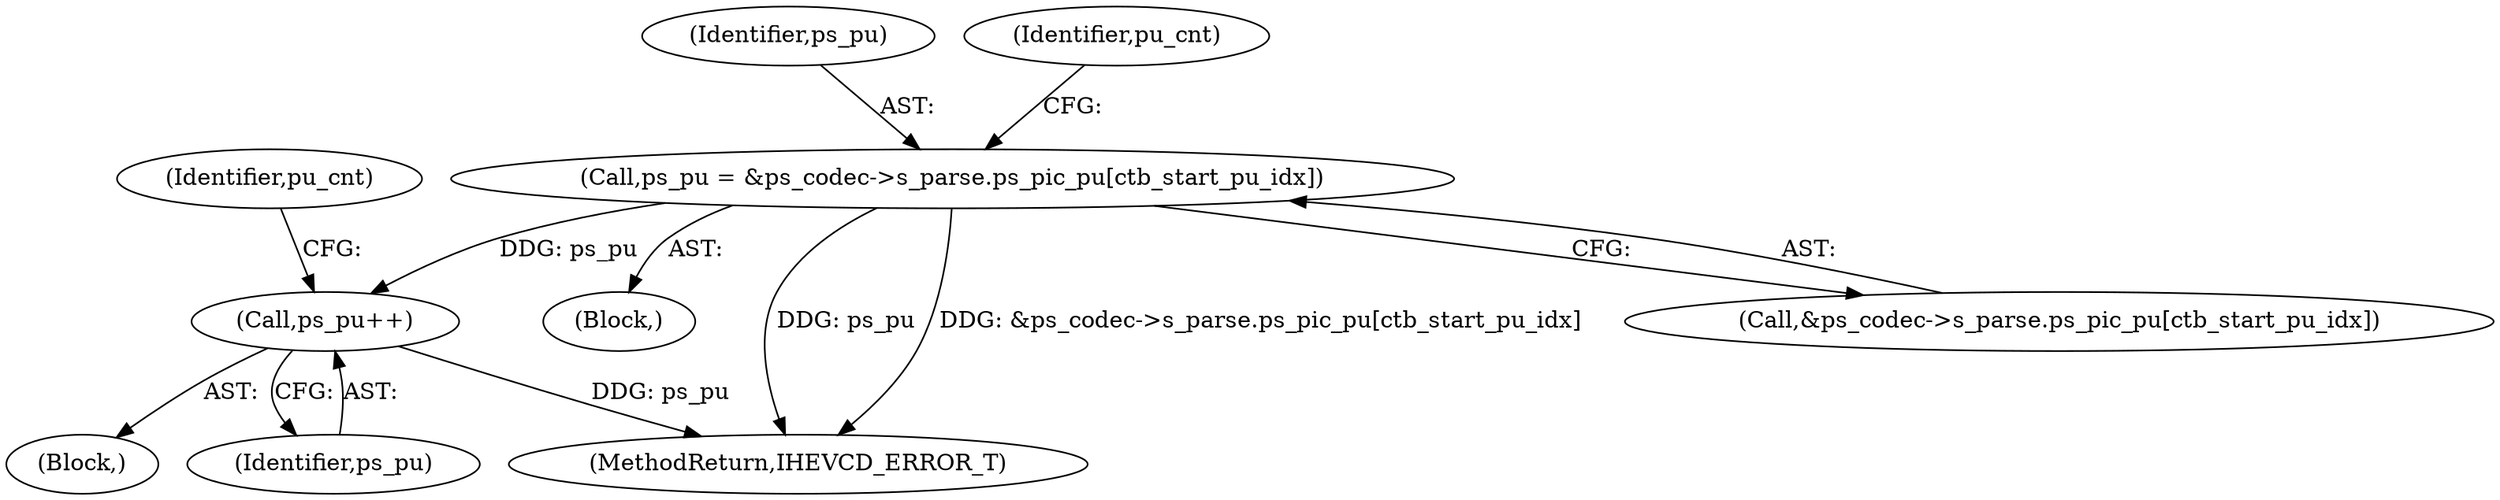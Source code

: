 digraph "0_Android_bcfc7124f6ef9f1ec128fb2e90de774a5b33d199_0@array" {
"1003582" [label="(Call,ps_pu = &ps_codec->s_parse.ps_pic_pu[ctb_start_pu_idx])"];
"1003602" [label="(Call,ps_pu++)"];
"1003583" [label="(Identifier,ps_pu)"];
"1003597" [label="(Identifier,pu_cnt)"];
"1003418" [label="(Block,)"];
"1003594" [label="(Identifier,pu_cnt)"];
"1005173" [label="(MethodReturn,IHEVCD_ERROR_T)"];
"1003599" [label="(Block,)"];
"1003603" [label="(Identifier,ps_pu)"];
"1003602" [label="(Call,ps_pu++)"];
"1003582" [label="(Call,ps_pu = &ps_codec->s_parse.ps_pic_pu[ctb_start_pu_idx])"];
"1003584" [label="(Call,&ps_codec->s_parse.ps_pic_pu[ctb_start_pu_idx])"];
"1003582" -> "1003418"  [label="AST: "];
"1003582" -> "1003584"  [label="CFG: "];
"1003583" -> "1003582"  [label="AST: "];
"1003584" -> "1003582"  [label="AST: "];
"1003594" -> "1003582"  [label="CFG: "];
"1003582" -> "1005173"  [label="DDG: ps_pu"];
"1003582" -> "1005173"  [label="DDG: &ps_codec->s_parse.ps_pic_pu[ctb_start_pu_idx]"];
"1003582" -> "1003602"  [label="DDG: ps_pu"];
"1003602" -> "1003599"  [label="AST: "];
"1003602" -> "1003603"  [label="CFG: "];
"1003603" -> "1003602"  [label="AST: "];
"1003597" -> "1003602"  [label="CFG: "];
"1003602" -> "1005173"  [label="DDG: ps_pu"];
}
